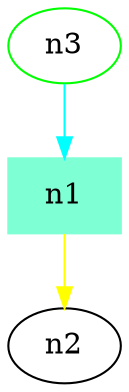 digraph foo {
    n1 [color=aquamarine, b=3, a=4, style=filled, shape=polygon];
    n2 ;
    n3 [color=green, label="n3", a=3];
    n1 -> n2 [color=yellow, b=2, a=5, splines=curved];
    n3 -> n1 [color=cyan, b=1];
}
